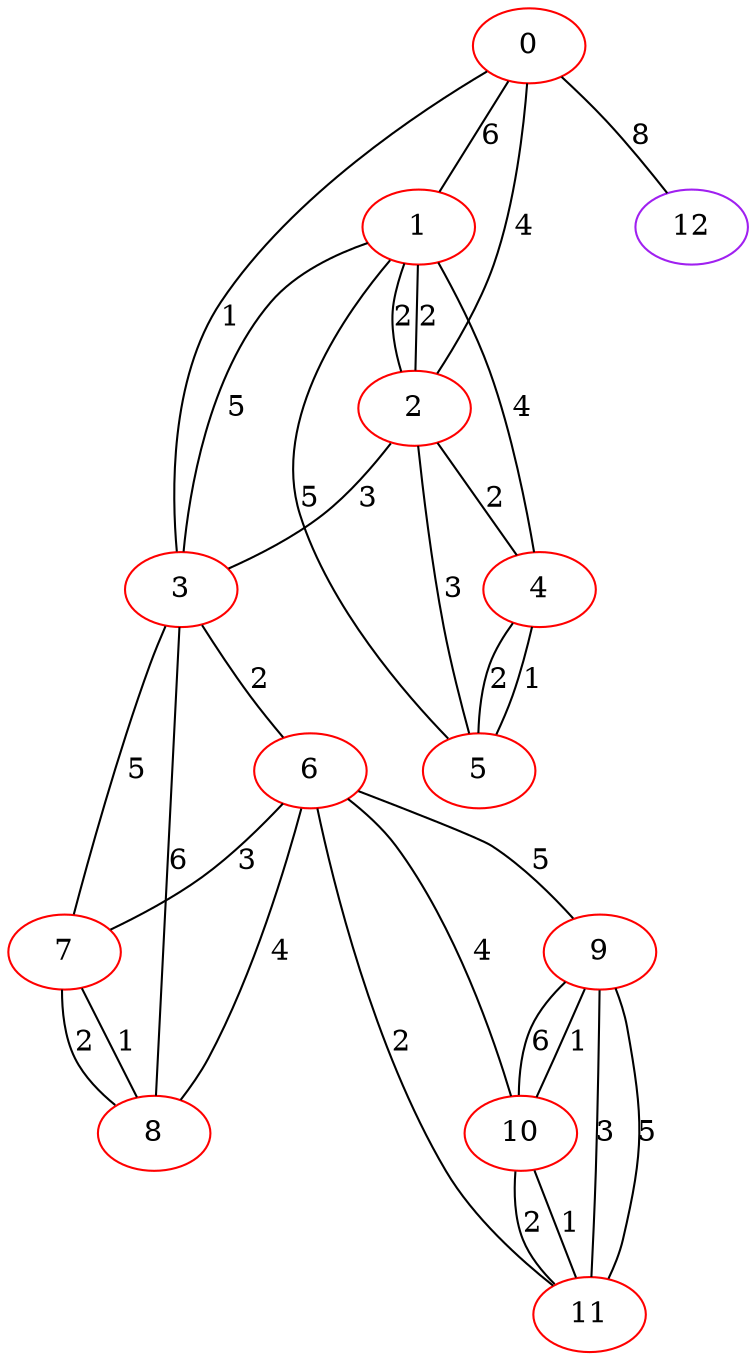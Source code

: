 graph "" {
0 [color=red, weight=1];
1 [color=red, weight=1];
2 [color=red, weight=1];
3 [color=red, weight=1];
4 [color=red, weight=1];
5 [color=red, weight=1];
6 [color=red, weight=1];
7 [color=red, weight=1];
8 [color=red, weight=1];
9 [color=red, weight=1];
10 [color=red, weight=1];
11 [color=red, weight=1];
12 [color=purple, weight=4];
0 -- 1  [key=0, label=6];
0 -- 2  [key=0, label=4];
0 -- 3  [key=0, label=1];
0 -- 12  [key=0, label=8];
1 -- 2  [key=0, label=2];
1 -- 2  [key=1, label=2];
1 -- 3  [key=0, label=5];
1 -- 4  [key=0, label=4];
1 -- 5  [key=0, label=5];
2 -- 3  [key=0, label=3];
2 -- 4  [key=0, label=2];
2 -- 5  [key=0, label=3];
3 -- 6  [key=0, label=2];
3 -- 7  [key=0, label=5];
3 -- 8  [key=0, label=6];
4 -- 5  [key=0, label=1];
4 -- 5  [key=1, label=2];
6 -- 7  [key=0, label=3];
6 -- 8  [key=0, label=4];
6 -- 9  [key=0, label=5];
6 -- 10  [key=0, label=4];
6 -- 11  [key=0, label=2];
7 -- 8  [key=0, label=1];
7 -- 8  [key=1, label=2];
9 -- 10  [key=0, label=1];
9 -- 10  [key=1, label=6];
9 -- 11  [key=0, label=3];
9 -- 11  [key=1, label=5];
10 -- 11  [key=0, label=2];
10 -- 11  [key=1, label=1];
}
